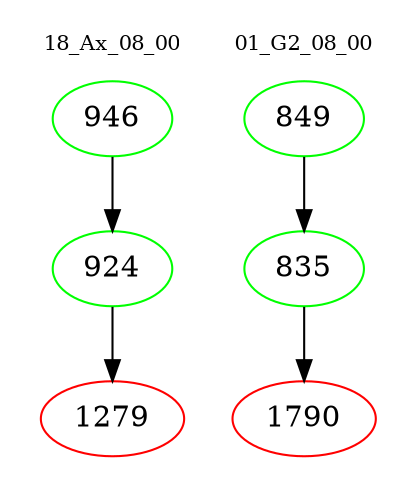 digraph{
subgraph cluster_0 {
color = white
label = "18_Ax_08_00";
fontsize=10;
T0_946 [label="946", color="green"]
T0_946 -> T0_924 [color="black"]
T0_924 [label="924", color="green"]
T0_924 -> T0_1279 [color="black"]
T0_1279 [label="1279", color="red"]
}
subgraph cluster_1 {
color = white
label = "01_G2_08_00";
fontsize=10;
T1_849 [label="849", color="green"]
T1_849 -> T1_835 [color="black"]
T1_835 [label="835", color="green"]
T1_835 -> T1_1790 [color="black"]
T1_1790 [label="1790", color="red"]
}
}
